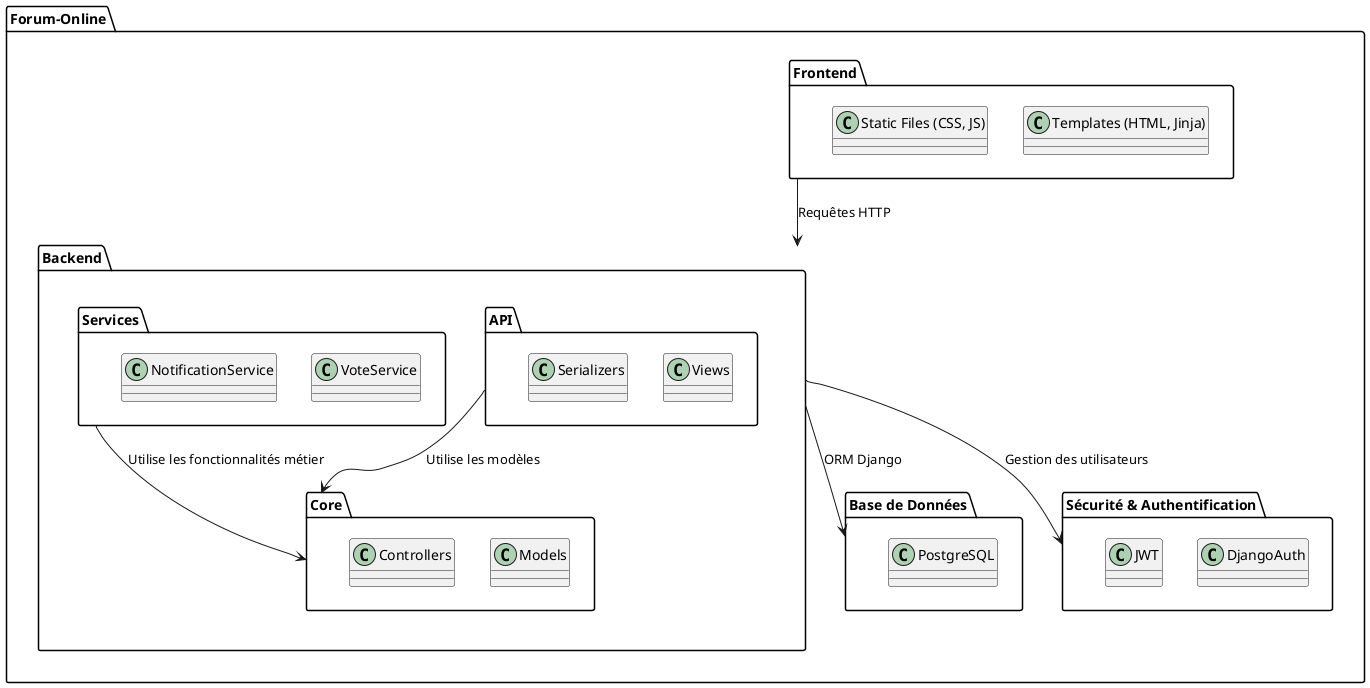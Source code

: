 @startuml
package "Forum-Online" {

    package "Frontend" {
        class "Templates (HTML, Jinja)"
        class "Static Files (CSS, JS)"
    }

    package "Backend" {
        package "API" {
            class "Views"
            class "Serializers"
        }
        
        package "Core" {
            class "Models"
            class "Controllers"
        }
        
        package "Services" {
            class "VoteService"
            class "NotificationService"
        }
    }

    package "Base de Données" {
        class "PostgreSQL"
    }

    package "Sécurité & Authentification" {
        class "DjangoAuth"
        class "JWT"
    }

    "Frontend" --> "Backend" : "Requêtes HTTP"
    "Backend" --> "Base de Données" : "ORM Django"
    "Backend" --> "Sécurité & Authentification" : "Gestion des utilisateurs"
    "API" --> "Core" : "Utilise les modèles"
    "Services" --> "Core" : "Utilise les fonctionnalités métier"
}
@enduml
